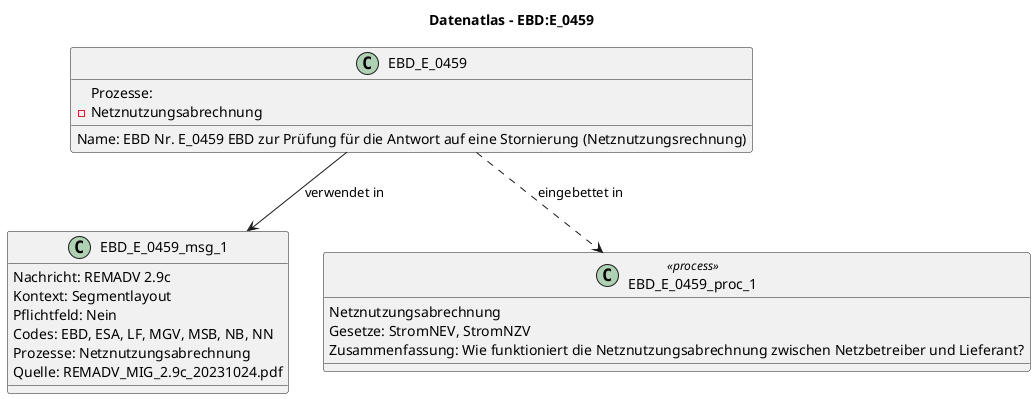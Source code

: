 @startuml
title Datenatlas – EBD:E_0459
class EBD_E_0459 {
  Name: EBD Nr. E_0459 EBD zur Prüfung für die Antwort auf eine Stornierung (Netznutzungsrechnung)
  Prozesse:
    - Netznutzungsabrechnung
}
class EBD_E_0459_msg_1 {
  Nachricht: REMADV 2.9c
  Kontext: Segmentlayout
  Pflichtfeld: Nein
  Codes: EBD, ESA, LF, MGV, MSB, NB, NN
  Prozesse: Netznutzungsabrechnung
  Quelle: REMADV_MIG_2.9c_20231024.pdf
}
EBD_E_0459 --> EBD_E_0459_msg_1 : verwendet in
class EBD_E_0459_proc_1 <<process>> {
  Netznutzungsabrechnung
  Gesetze: StromNEV, StromNZV
  Zusammenfassung: Wie funktioniert die Netznutzungsabrechnung zwischen Netzbetreiber und Lieferant?
}
EBD_E_0459 ..> EBD_E_0459_proc_1 : eingebettet in
@enduml
